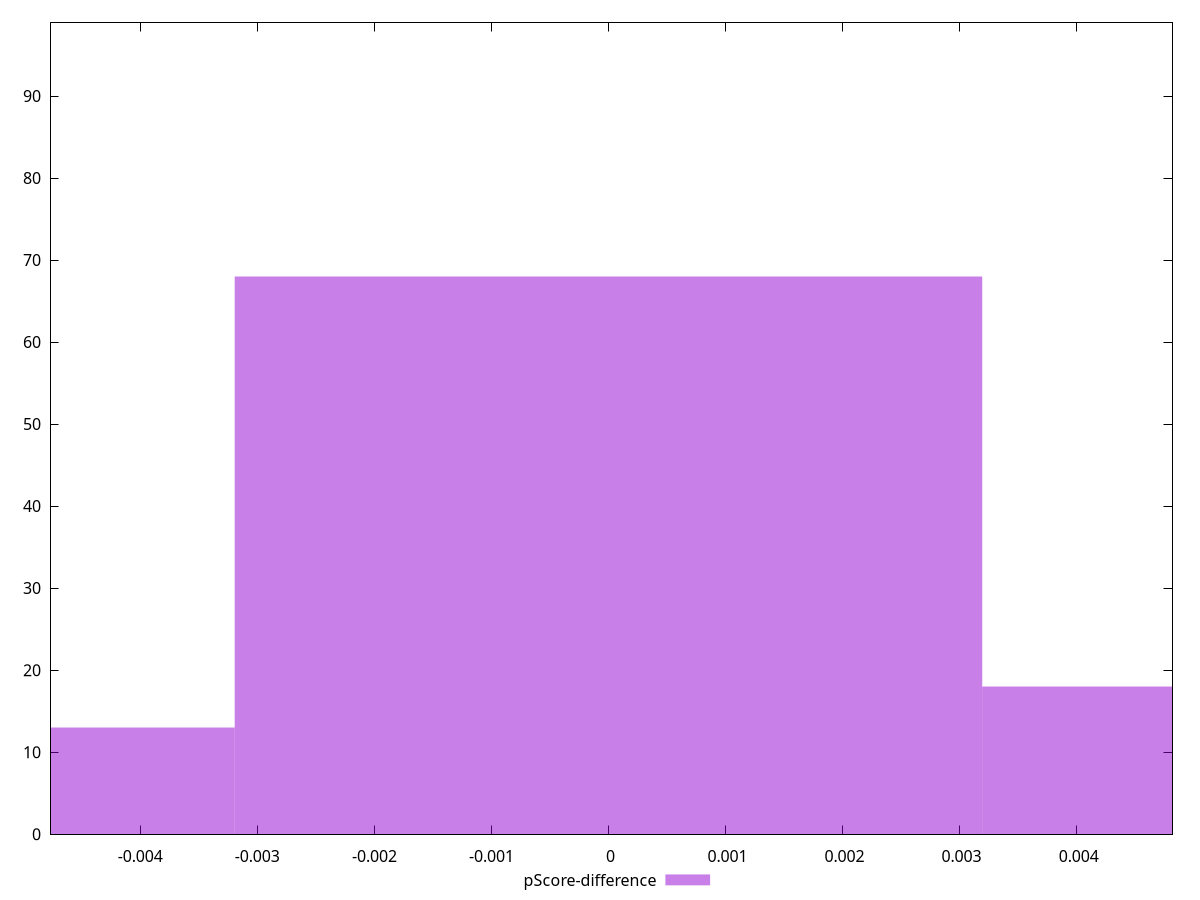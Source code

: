 reset

$pScoreDifference <<EOF
0 68
0.006386726442090264 18
-0.006386726442090264 13
EOF

set key outside below
set boxwidth 0.006386726442090264
set xrange [-0.004771348504151618:0.0048187180393108875]
set yrange [0:99]
set trange [0:99]
set style fill transparent solid 0.5 noborder
set terminal svg size 640, 490 enhanced background rgb 'white'
set output "report/report_00029_2021-02-24T13-36-40.390Z/largest-contentful-paint/samples/card/pScore-difference/histogram.svg"

plot $pScoreDifference title "pScore-difference" with boxes

reset
